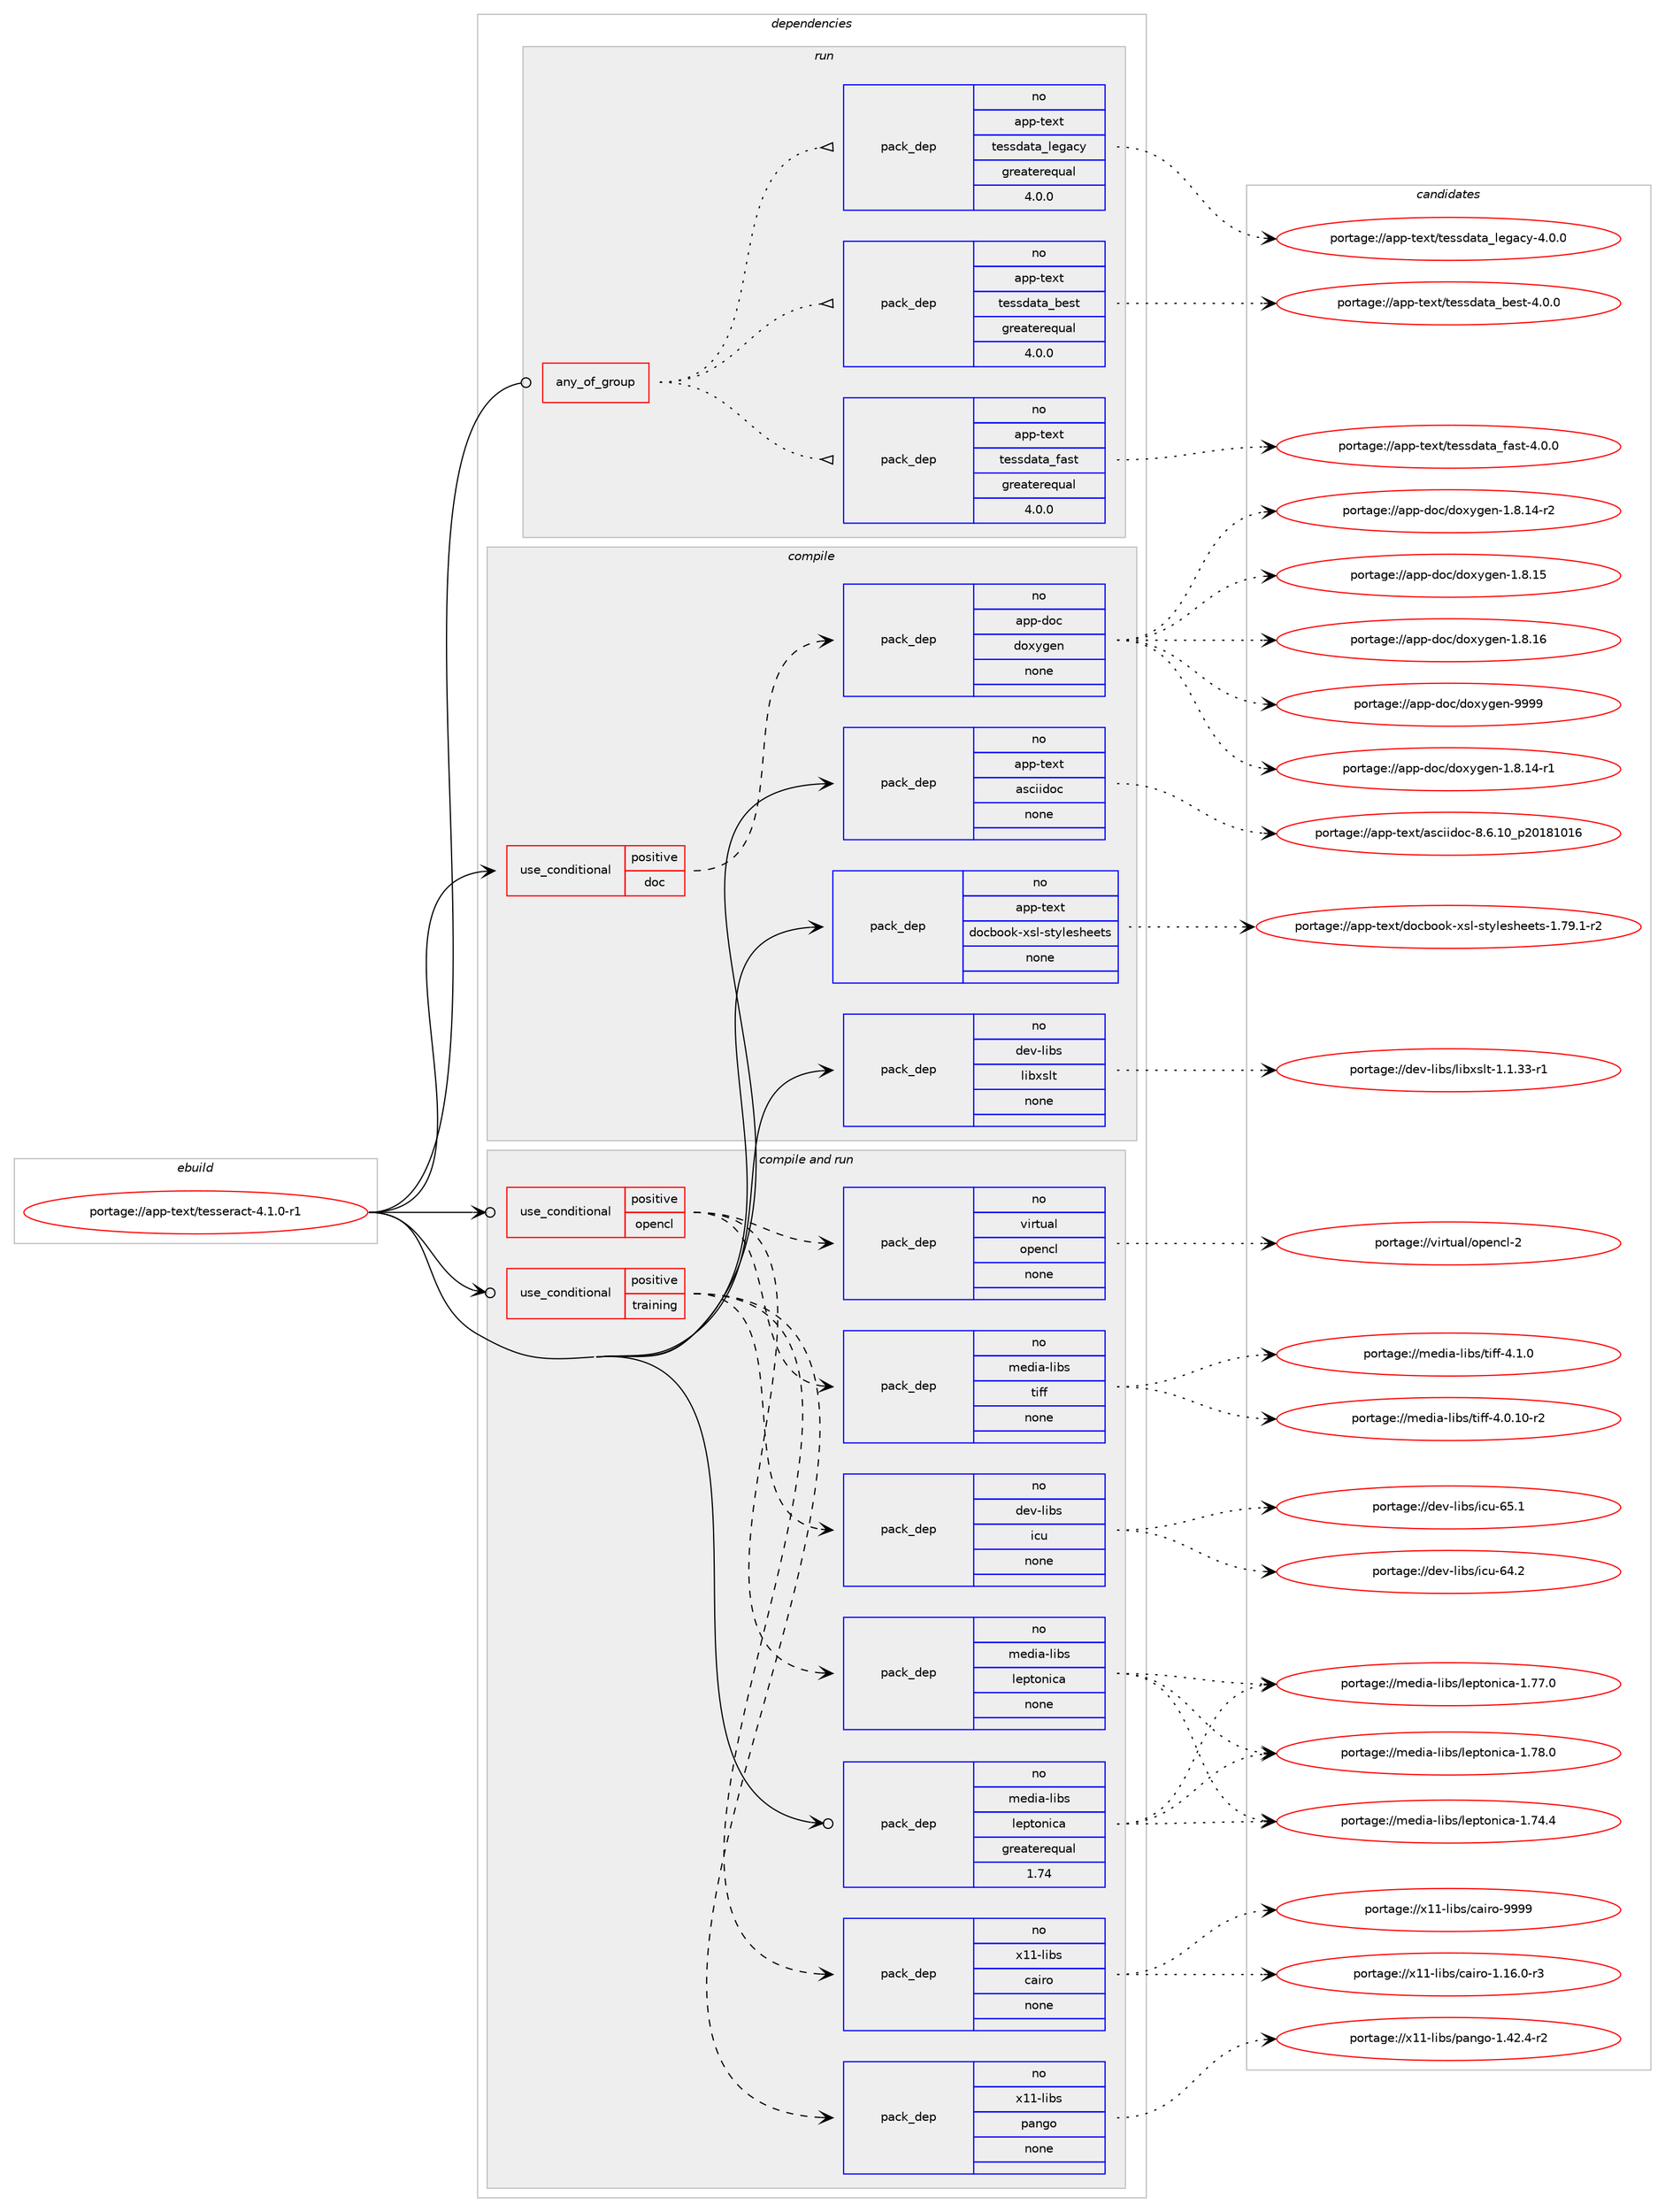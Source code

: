 digraph prolog {

# *************
# Graph options
# *************

newrank=true;
concentrate=true;
compound=true;
graph [rankdir=LR,fontname=Helvetica,fontsize=10,ranksep=1.5];#, ranksep=2.5, nodesep=0.2];
edge  [arrowhead=vee];
node  [fontname=Helvetica,fontsize=10];

# **********
# The ebuild
# **********

subgraph cluster_leftcol {
color=gray;
rank=same;
label=<<i>ebuild</i>>;
id [label="portage://app-text/tesseract-4.1.0-r1", color=red, width=4, href="../app-text/tesseract-4.1.0-r1.svg"];
}

# ****************
# The dependencies
# ****************

subgraph cluster_midcol {
color=gray;
label=<<i>dependencies</i>>;
subgraph cluster_compile {
fillcolor="#eeeeee";
style=filled;
label=<<i>compile</i>>;
subgraph cond11426 {
dependency47964 [label=<<TABLE BORDER="0" CELLBORDER="1" CELLSPACING="0" CELLPADDING="4"><TR><TD ROWSPAN="3" CELLPADDING="10">use_conditional</TD></TR><TR><TD>positive</TD></TR><TR><TD>doc</TD></TR></TABLE>>, shape=none, color=red];
subgraph pack35709 {
dependency47965 [label=<<TABLE BORDER="0" CELLBORDER="1" CELLSPACING="0" CELLPADDING="4" WIDTH="220"><TR><TD ROWSPAN="6" CELLPADDING="30">pack_dep</TD></TR><TR><TD WIDTH="110">no</TD></TR><TR><TD>app-doc</TD></TR><TR><TD>doxygen</TD></TR><TR><TD>none</TD></TR><TR><TD></TD></TR></TABLE>>, shape=none, color=blue];
}
dependency47964:e -> dependency47965:w [weight=20,style="dashed",arrowhead="vee"];
}
id:e -> dependency47964:w [weight=20,style="solid",arrowhead="vee"];
subgraph pack35710 {
dependency47966 [label=<<TABLE BORDER="0" CELLBORDER="1" CELLSPACING="0" CELLPADDING="4" WIDTH="220"><TR><TD ROWSPAN="6" CELLPADDING="30">pack_dep</TD></TR><TR><TD WIDTH="110">no</TD></TR><TR><TD>app-text</TD></TR><TR><TD>asciidoc</TD></TR><TR><TD>none</TD></TR><TR><TD></TD></TR></TABLE>>, shape=none, color=blue];
}
id:e -> dependency47966:w [weight=20,style="solid",arrowhead="vee"];
subgraph pack35711 {
dependency47967 [label=<<TABLE BORDER="0" CELLBORDER="1" CELLSPACING="0" CELLPADDING="4" WIDTH="220"><TR><TD ROWSPAN="6" CELLPADDING="30">pack_dep</TD></TR><TR><TD WIDTH="110">no</TD></TR><TR><TD>app-text</TD></TR><TR><TD>docbook-xsl-stylesheets</TD></TR><TR><TD>none</TD></TR><TR><TD></TD></TR></TABLE>>, shape=none, color=blue];
}
id:e -> dependency47967:w [weight=20,style="solid",arrowhead="vee"];
subgraph pack35712 {
dependency47968 [label=<<TABLE BORDER="0" CELLBORDER="1" CELLSPACING="0" CELLPADDING="4" WIDTH="220"><TR><TD ROWSPAN="6" CELLPADDING="30">pack_dep</TD></TR><TR><TD WIDTH="110">no</TD></TR><TR><TD>dev-libs</TD></TR><TR><TD>libxslt</TD></TR><TR><TD>none</TD></TR><TR><TD></TD></TR></TABLE>>, shape=none, color=blue];
}
id:e -> dependency47968:w [weight=20,style="solid",arrowhead="vee"];
}
subgraph cluster_compileandrun {
fillcolor="#eeeeee";
style=filled;
label=<<i>compile and run</i>>;
subgraph cond11427 {
dependency47969 [label=<<TABLE BORDER="0" CELLBORDER="1" CELLSPACING="0" CELLPADDING="4"><TR><TD ROWSPAN="3" CELLPADDING="10">use_conditional</TD></TR><TR><TD>positive</TD></TR><TR><TD>opencl</TD></TR></TABLE>>, shape=none, color=red];
subgraph pack35713 {
dependency47970 [label=<<TABLE BORDER="0" CELLBORDER="1" CELLSPACING="0" CELLPADDING="4" WIDTH="220"><TR><TD ROWSPAN="6" CELLPADDING="30">pack_dep</TD></TR><TR><TD WIDTH="110">no</TD></TR><TR><TD>virtual</TD></TR><TR><TD>opencl</TD></TR><TR><TD>none</TD></TR><TR><TD></TD></TR></TABLE>>, shape=none, color=blue];
}
dependency47969:e -> dependency47970:w [weight=20,style="dashed",arrowhead="vee"];
subgraph pack35714 {
dependency47971 [label=<<TABLE BORDER="0" CELLBORDER="1" CELLSPACING="0" CELLPADDING="4" WIDTH="220"><TR><TD ROWSPAN="6" CELLPADDING="30">pack_dep</TD></TR><TR><TD WIDTH="110">no</TD></TR><TR><TD>media-libs</TD></TR><TR><TD>tiff</TD></TR><TR><TD>none</TD></TR><TR><TD></TD></TR></TABLE>>, shape=none, color=blue];
}
dependency47969:e -> dependency47971:w [weight=20,style="dashed",arrowhead="vee"];
subgraph pack35715 {
dependency47972 [label=<<TABLE BORDER="0" CELLBORDER="1" CELLSPACING="0" CELLPADDING="4" WIDTH="220"><TR><TD ROWSPAN="6" CELLPADDING="30">pack_dep</TD></TR><TR><TD WIDTH="110">no</TD></TR><TR><TD>media-libs</TD></TR><TR><TD>leptonica</TD></TR><TR><TD>none</TD></TR><TR><TD></TD></TR></TABLE>>, shape=none, color=blue];
}
dependency47969:e -> dependency47972:w [weight=20,style="dashed",arrowhead="vee"];
}
id:e -> dependency47969:w [weight=20,style="solid",arrowhead="odotvee"];
subgraph cond11428 {
dependency47973 [label=<<TABLE BORDER="0" CELLBORDER="1" CELLSPACING="0" CELLPADDING="4"><TR><TD ROWSPAN="3" CELLPADDING="10">use_conditional</TD></TR><TR><TD>positive</TD></TR><TR><TD>training</TD></TR></TABLE>>, shape=none, color=red];
subgraph pack35716 {
dependency47974 [label=<<TABLE BORDER="0" CELLBORDER="1" CELLSPACING="0" CELLPADDING="4" WIDTH="220"><TR><TD ROWSPAN="6" CELLPADDING="30">pack_dep</TD></TR><TR><TD WIDTH="110">no</TD></TR><TR><TD>dev-libs</TD></TR><TR><TD>icu</TD></TR><TR><TD>none</TD></TR><TR><TD></TD></TR></TABLE>>, shape=none, color=blue];
}
dependency47973:e -> dependency47974:w [weight=20,style="dashed",arrowhead="vee"];
subgraph pack35717 {
dependency47975 [label=<<TABLE BORDER="0" CELLBORDER="1" CELLSPACING="0" CELLPADDING="4" WIDTH="220"><TR><TD ROWSPAN="6" CELLPADDING="30">pack_dep</TD></TR><TR><TD WIDTH="110">no</TD></TR><TR><TD>x11-libs</TD></TR><TR><TD>pango</TD></TR><TR><TD>none</TD></TR><TR><TD></TD></TR></TABLE>>, shape=none, color=blue];
}
dependency47973:e -> dependency47975:w [weight=20,style="dashed",arrowhead="vee"];
subgraph pack35718 {
dependency47976 [label=<<TABLE BORDER="0" CELLBORDER="1" CELLSPACING="0" CELLPADDING="4" WIDTH="220"><TR><TD ROWSPAN="6" CELLPADDING="30">pack_dep</TD></TR><TR><TD WIDTH="110">no</TD></TR><TR><TD>x11-libs</TD></TR><TR><TD>cairo</TD></TR><TR><TD>none</TD></TR><TR><TD></TD></TR></TABLE>>, shape=none, color=blue];
}
dependency47973:e -> dependency47976:w [weight=20,style="dashed",arrowhead="vee"];
}
id:e -> dependency47973:w [weight=20,style="solid",arrowhead="odotvee"];
subgraph pack35719 {
dependency47977 [label=<<TABLE BORDER="0" CELLBORDER="1" CELLSPACING="0" CELLPADDING="4" WIDTH="220"><TR><TD ROWSPAN="6" CELLPADDING="30">pack_dep</TD></TR><TR><TD WIDTH="110">no</TD></TR><TR><TD>media-libs</TD></TR><TR><TD>leptonica</TD></TR><TR><TD>greaterequal</TD></TR><TR><TD>1.74</TD></TR></TABLE>>, shape=none, color=blue];
}
id:e -> dependency47977:w [weight=20,style="solid",arrowhead="odotvee"];
}
subgraph cluster_run {
fillcolor="#eeeeee";
style=filled;
label=<<i>run</i>>;
subgraph any802 {
dependency47978 [label=<<TABLE BORDER="0" CELLBORDER="1" CELLSPACING="0" CELLPADDING="4"><TR><TD CELLPADDING="10">any_of_group</TD></TR></TABLE>>, shape=none, color=red];subgraph pack35720 {
dependency47979 [label=<<TABLE BORDER="0" CELLBORDER="1" CELLSPACING="0" CELLPADDING="4" WIDTH="220"><TR><TD ROWSPAN="6" CELLPADDING="30">pack_dep</TD></TR><TR><TD WIDTH="110">no</TD></TR><TR><TD>app-text</TD></TR><TR><TD>tessdata_fast</TD></TR><TR><TD>greaterequal</TD></TR><TR><TD>4.0.0</TD></TR></TABLE>>, shape=none, color=blue];
}
dependency47978:e -> dependency47979:w [weight=20,style="dotted",arrowhead="oinv"];
subgraph pack35721 {
dependency47980 [label=<<TABLE BORDER="0" CELLBORDER="1" CELLSPACING="0" CELLPADDING="4" WIDTH="220"><TR><TD ROWSPAN="6" CELLPADDING="30">pack_dep</TD></TR><TR><TD WIDTH="110">no</TD></TR><TR><TD>app-text</TD></TR><TR><TD>tessdata_best</TD></TR><TR><TD>greaterequal</TD></TR><TR><TD>4.0.0</TD></TR></TABLE>>, shape=none, color=blue];
}
dependency47978:e -> dependency47980:w [weight=20,style="dotted",arrowhead="oinv"];
subgraph pack35722 {
dependency47981 [label=<<TABLE BORDER="0" CELLBORDER="1" CELLSPACING="0" CELLPADDING="4" WIDTH="220"><TR><TD ROWSPAN="6" CELLPADDING="30">pack_dep</TD></TR><TR><TD WIDTH="110">no</TD></TR><TR><TD>app-text</TD></TR><TR><TD>tessdata_legacy</TD></TR><TR><TD>greaterequal</TD></TR><TR><TD>4.0.0</TD></TR></TABLE>>, shape=none, color=blue];
}
dependency47978:e -> dependency47981:w [weight=20,style="dotted",arrowhead="oinv"];
}
id:e -> dependency47978:w [weight=20,style="solid",arrowhead="odot"];
}
}

# **************
# The candidates
# **************

subgraph cluster_choices {
rank=same;
color=gray;
label=<<i>candidates</i>>;

subgraph choice35709 {
color=black;
nodesep=1;
choiceportage97112112451001119947100111120121103101110454946564649524511449 [label="portage://app-doc/doxygen-1.8.14-r1", color=red, width=4,href="../app-doc/doxygen-1.8.14-r1.svg"];
choiceportage97112112451001119947100111120121103101110454946564649524511450 [label="portage://app-doc/doxygen-1.8.14-r2", color=red, width=4,href="../app-doc/doxygen-1.8.14-r2.svg"];
choiceportage9711211245100111994710011112012110310111045494656464953 [label="portage://app-doc/doxygen-1.8.15", color=red, width=4,href="../app-doc/doxygen-1.8.15.svg"];
choiceportage9711211245100111994710011112012110310111045494656464954 [label="portage://app-doc/doxygen-1.8.16", color=red, width=4,href="../app-doc/doxygen-1.8.16.svg"];
choiceportage971121124510011199471001111201211031011104557575757 [label="portage://app-doc/doxygen-9999", color=red, width=4,href="../app-doc/doxygen-9999.svg"];
dependency47965:e -> choiceportage97112112451001119947100111120121103101110454946564649524511449:w [style=dotted,weight="100"];
dependency47965:e -> choiceportage97112112451001119947100111120121103101110454946564649524511450:w [style=dotted,weight="100"];
dependency47965:e -> choiceportage9711211245100111994710011112012110310111045494656464953:w [style=dotted,weight="100"];
dependency47965:e -> choiceportage9711211245100111994710011112012110310111045494656464954:w [style=dotted,weight="100"];
dependency47965:e -> choiceportage971121124510011199471001111201211031011104557575757:w [style=dotted,weight="100"];
}
subgraph choice35710 {
color=black;
nodesep=1;
choiceportage97112112451161011201164797115991051051001119945564654464948951125048495649484954 [label="portage://app-text/asciidoc-8.6.10_p20181016", color=red, width=4,href="../app-text/asciidoc-8.6.10_p20181016.svg"];
dependency47966:e -> choiceportage97112112451161011201164797115991051051001119945564654464948951125048495649484954:w [style=dotted,weight="100"];
}
subgraph choice35711 {
color=black;
nodesep=1;
choiceportage97112112451161011201164710011199981111111074512011510845115116121108101115104101101116115454946555746494511450 [label="portage://app-text/docbook-xsl-stylesheets-1.79.1-r2", color=red, width=4,href="../app-text/docbook-xsl-stylesheets-1.79.1-r2.svg"];
dependency47967:e -> choiceportage97112112451161011201164710011199981111111074512011510845115116121108101115104101101116115454946555746494511450:w [style=dotted,weight="100"];
}
subgraph choice35712 {
color=black;
nodesep=1;
choiceportage10010111845108105981154710810598120115108116454946494651514511449 [label="portage://dev-libs/libxslt-1.1.33-r1", color=red, width=4,href="../dev-libs/libxslt-1.1.33-r1.svg"];
dependency47968:e -> choiceportage10010111845108105981154710810598120115108116454946494651514511449:w [style=dotted,weight="100"];
}
subgraph choice35713 {
color=black;
nodesep=1;
choiceportage1181051141161179710847111112101110991084550 [label="portage://virtual/opencl-2", color=red, width=4,href="../virtual/opencl-2.svg"];
dependency47970:e -> choiceportage1181051141161179710847111112101110991084550:w [style=dotted,weight="100"];
}
subgraph choice35714 {
color=black;
nodesep=1;
choiceportage10910110010597451081059811547116105102102455246484649484511450 [label="portage://media-libs/tiff-4.0.10-r2", color=red, width=4,href="../media-libs/tiff-4.0.10-r2.svg"];
choiceportage10910110010597451081059811547116105102102455246494648 [label="portage://media-libs/tiff-4.1.0", color=red, width=4,href="../media-libs/tiff-4.1.0.svg"];
dependency47971:e -> choiceportage10910110010597451081059811547116105102102455246484649484511450:w [style=dotted,weight="100"];
dependency47971:e -> choiceportage10910110010597451081059811547116105102102455246494648:w [style=dotted,weight="100"];
}
subgraph choice35715 {
color=black;
nodesep=1;
choiceportage10910110010597451081059811547108101112116111110105999745494655524652 [label="portage://media-libs/leptonica-1.74.4", color=red, width=4,href="../media-libs/leptonica-1.74.4.svg"];
choiceportage10910110010597451081059811547108101112116111110105999745494655554648 [label="portage://media-libs/leptonica-1.77.0", color=red, width=4,href="../media-libs/leptonica-1.77.0.svg"];
choiceportage10910110010597451081059811547108101112116111110105999745494655564648 [label="portage://media-libs/leptonica-1.78.0", color=red, width=4,href="../media-libs/leptonica-1.78.0.svg"];
dependency47972:e -> choiceportage10910110010597451081059811547108101112116111110105999745494655524652:w [style=dotted,weight="100"];
dependency47972:e -> choiceportage10910110010597451081059811547108101112116111110105999745494655554648:w [style=dotted,weight="100"];
dependency47972:e -> choiceportage10910110010597451081059811547108101112116111110105999745494655564648:w [style=dotted,weight="100"];
}
subgraph choice35716 {
color=black;
nodesep=1;
choiceportage100101118451081059811547105991174554524650 [label="portage://dev-libs/icu-64.2", color=red, width=4,href="../dev-libs/icu-64.2.svg"];
choiceportage100101118451081059811547105991174554534649 [label="portage://dev-libs/icu-65.1", color=red, width=4,href="../dev-libs/icu-65.1.svg"];
dependency47974:e -> choiceportage100101118451081059811547105991174554524650:w [style=dotted,weight="100"];
dependency47974:e -> choiceportage100101118451081059811547105991174554534649:w [style=dotted,weight="100"];
}
subgraph choice35717 {
color=black;
nodesep=1;
choiceportage120494945108105981154711297110103111454946525046524511450 [label="portage://x11-libs/pango-1.42.4-r2", color=red, width=4,href="../x11-libs/pango-1.42.4-r2.svg"];
dependency47975:e -> choiceportage120494945108105981154711297110103111454946525046524511450:w [style=dotted,weight="100"];
}
subgraph choice35718 {
color=black;
nodesep=1;
choiceportage12049494510810598115479997105114111454946495446484511451 [label="portage://x11-libs/cairo-1.16.0-r3", color=red, width=4,href="../x11-libs/cairo-1.16.0-r3.svg"];
choiceportage120494945108105981154799971051141114557575757 [label="portage://x11-libs/cairo-9999", color=red, width=4,href="../x11-libs/cairo-9999.svg"];
dependency47976:e -> choiceportage12049494510810598115479997105114111454946495446484511451:w [style=dotted,weight="100"];
dependency47976:e -> choiceportage120494945108105981154799971051141114557575757:w [style=dotted,weight="100"];
}
subgraph choice35719 {
color=black;
nodesep=1;
choiceportage10910110010597451081059811547108101112116111110105999745494655524652 [label="portage://media-libs/leptonica-1.74.4", color=red, width=4,href="../media-libs/leptonica-1.74.4.svg"];
choiceportage10910110010597451081059811547108101112116111110105999745494655554648 [label="portage://media-libs/leptonica-1.77.0", color=red, width=4,href="../media-libs/leptonica-1.77.0.svg"];
choiceportage10910110010597451081059811547108101112116111110105999745494655564648 [label="portage://media-libs/leptonica-1.78.0", color=red, width=4,href="../media-libs/leptonica-1.78.0.svg"];
dependency47977:e -> choiceportage10910110010597451081059811547108101112116111110105999745494655524652:w [style=dotted,weight="100"];
dependency47977:e -> choiceportage10910110010597451081059811547108101112116111110105999745494655554648:w [style=dotted,weight="100"];
dependency47977:e -> choiceportage10910110010597451081059811547108101112116111110105999745494655564648:w [style=dotted,weight="100"];
}
subgraph choice35720 {
color=black;
nodesep=1;
choiceportage97112112451161011201164711610111511510097116979510297115116455246484648 [label="portage://app-text/tessdata_fast-4.0.0", color=red, width=4,href="../app-text/tessdata_fast-4.0.0.svg"];
dependency47979:e -> choiceportage97112112451161011201164711610111511510097116979510297115116455246484648:w [style=dotted,weight="100"];
}
subgraph choice35721 {
color=black;
nodesep=1;
choiceportage97112112451161011201164711610111511510097116979598101115116455246484648 [label="portage://app-text/tessdata_best-4.0.0", color=red, width=4,href="../app-text/tessdata_best-4.0.0.svg"];
dependency47980:e -> choiceportage97112112451161011201164711610111511510097116979598101115116455246484648:w [style=dotted,weight="100"];
}
subgraph choice35722 {
color=black;
nodesep=1;
choiceportage9711211245116101120116471161011151151009711697951081011039799121455246484648 [label="portage://app-text/tessdata_legacy-4.0.0", color=red, width=4,href="../app-text/tessdata_legacy-4.0.0.svg"];
dependency47981:e -> choiceportage9711211245116101120116471161011151151009711697951081011039799121455246484648:w [style=dotted,weight="100"];
}
}

}

